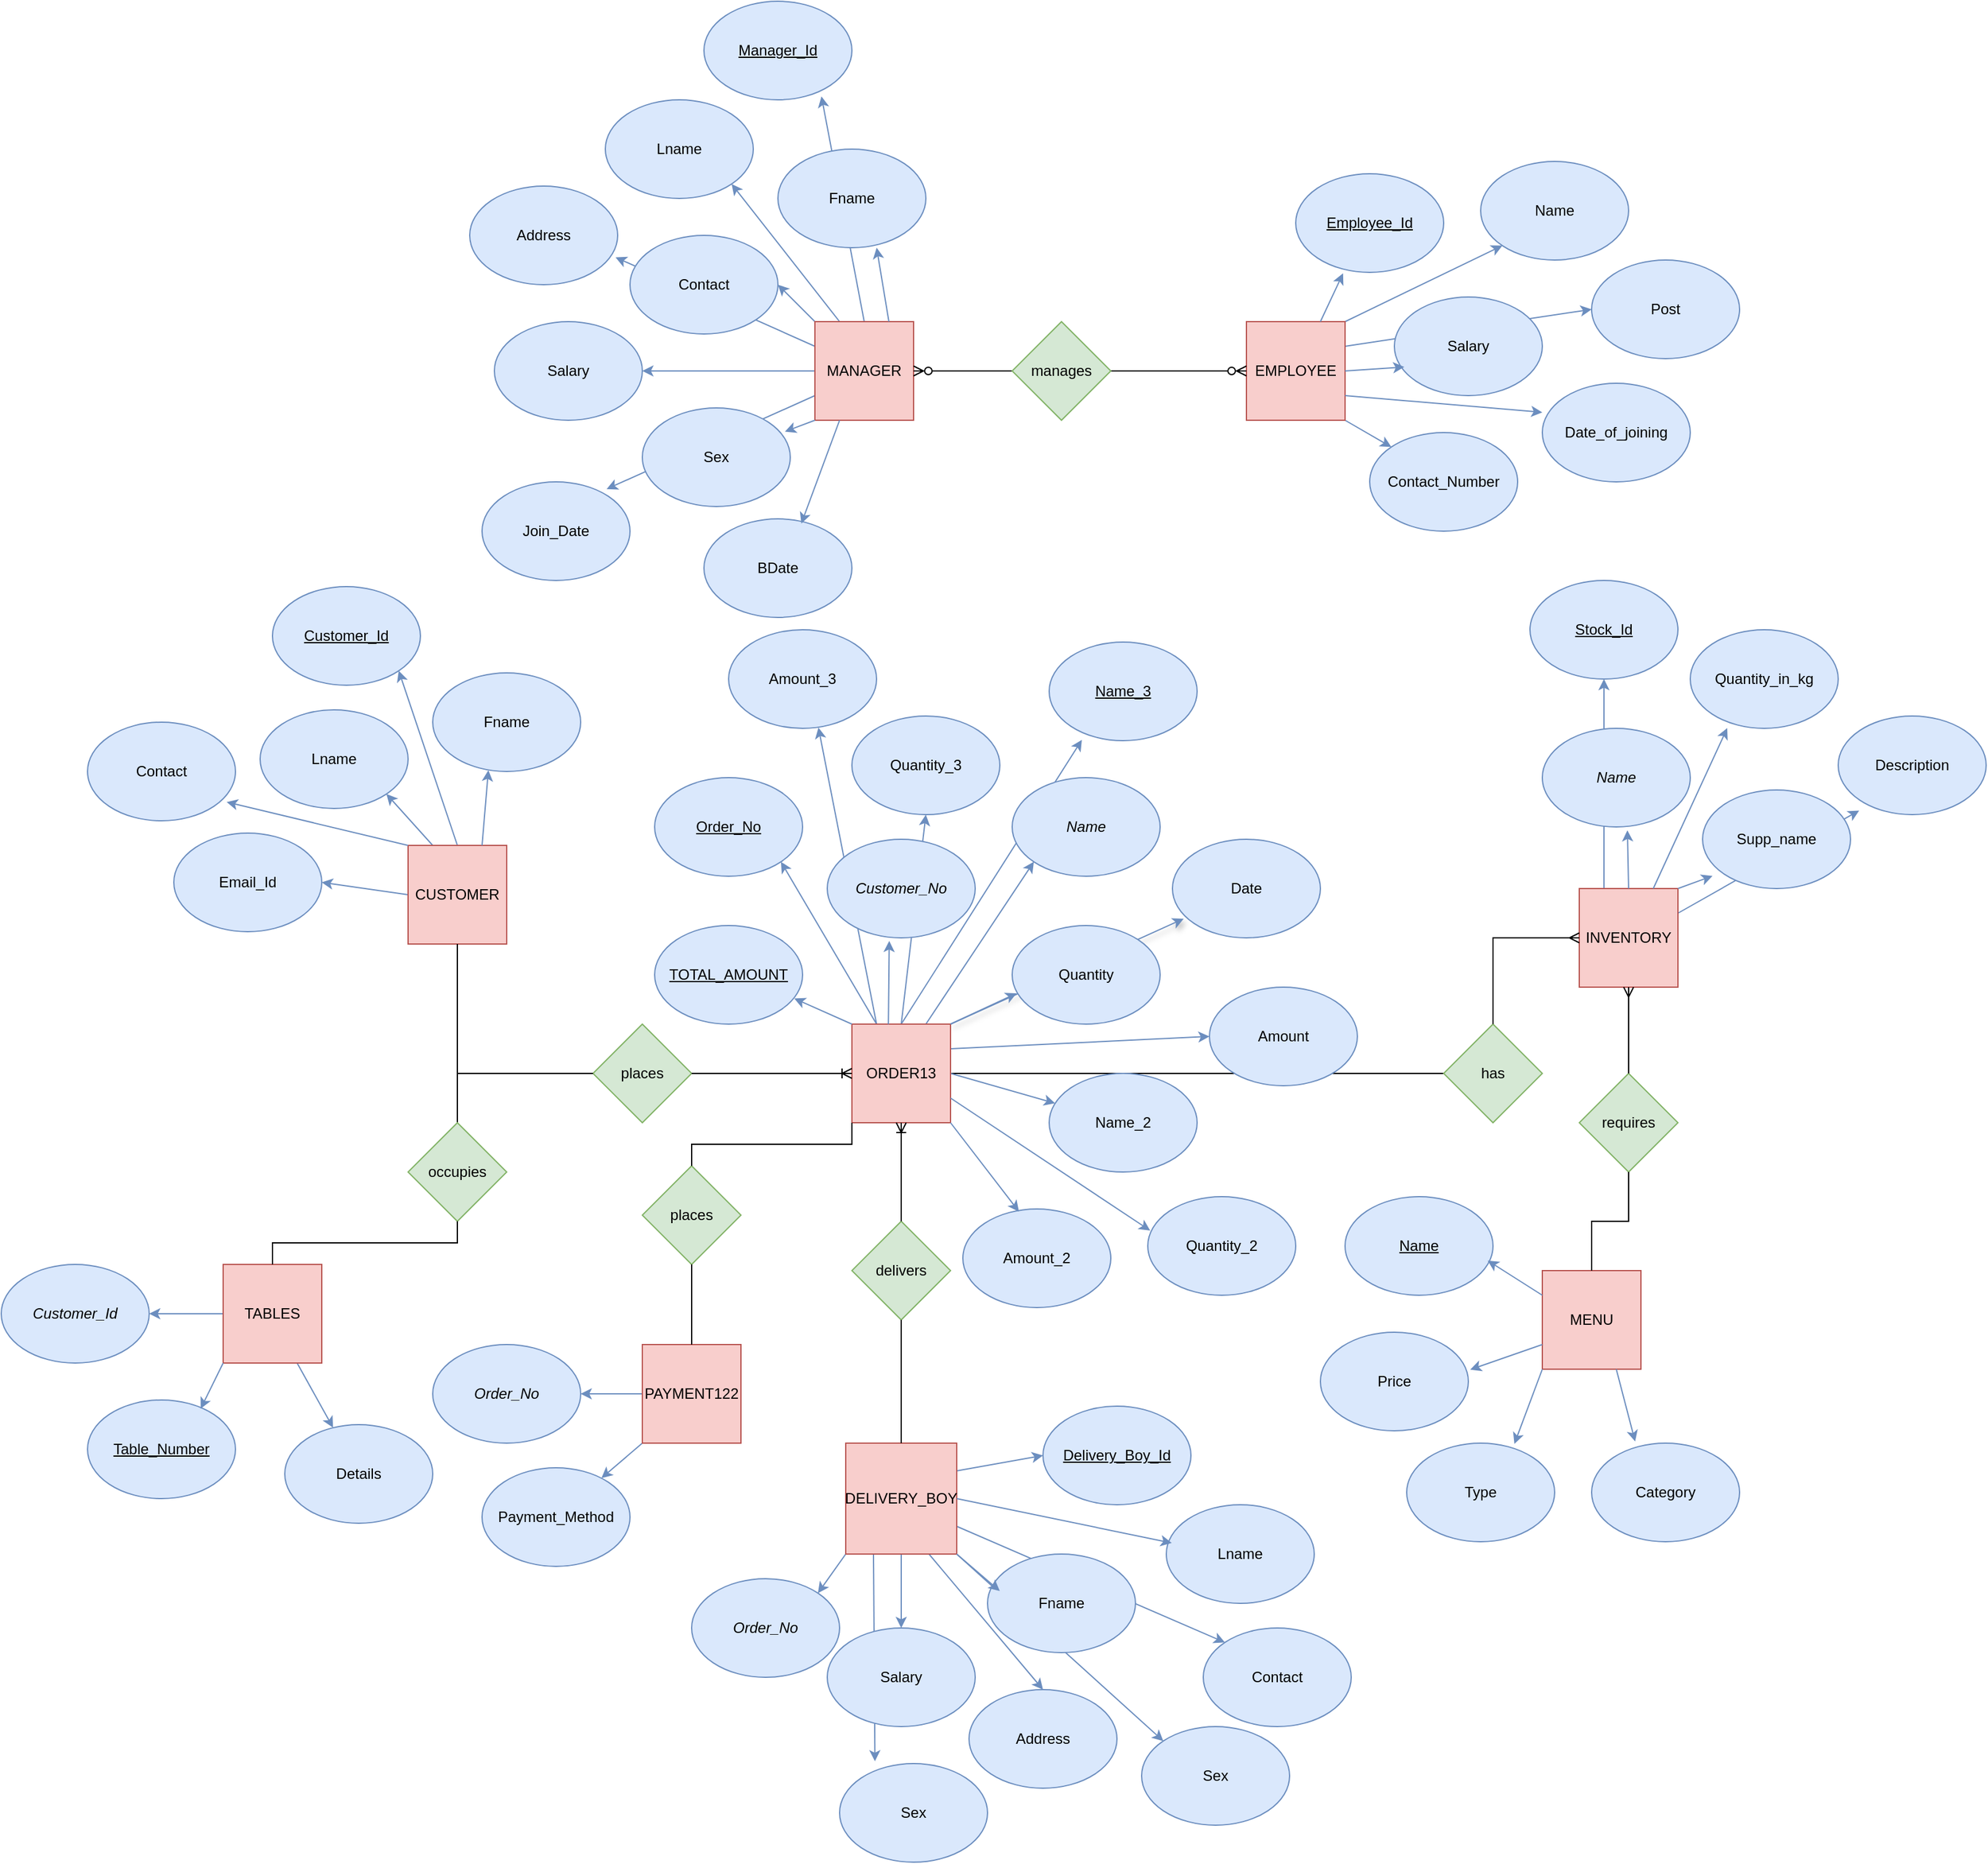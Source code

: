 <mxfile version="23.1.5" type="github">
  <diagram id="R2lEEEUBdFMjLlhIrx00" name="Page-1">
    <mxGraphModel dx="1822" dy="1035" grid="1" gridSize="10" guides="1" tooltips="1" connect="1" arrows="1" fold="1" page="1" pageScale="1" pageWidth="1169" pageHeight="1654" math="0" shadow="0" extFonts="Permanent Marker^https://fonts.googleapis.com/css?family=Permanent+Marker">
      <root>
        <mxCell id="0" />
        <mxCell id="1" parent="0" />
        <mxCell id="V3LLHuT2ZsmXBPZ5tFTZ-148" value="" style="endArrow=none;html=1;rounded=0;entryX=1;entryY=0.5;entryDx=0;entryDy=0;exitX=0;exitY=0.5;exitDx=0;exitDy=0;" edge="1" parent="1" source="V3LLHuT2ZsmXBPZ5tFTZ-146" target="V3LLHuT2ZsmXBPZ5tFTZ-1">
          <mxGeometry width="50" height="50" relative="1" as="geometry">
            <mxPoint x="450" y="1170" as="sourcePoint" />
            <mxPoint x="500" y="1120" as="targetPoint" />
          </mxGeometry>
        </mxCell>
        <mxCell id="V3LLHuT2ZsmXBPZ5tFTZ-126" style="rounded=0;orthogonalLoop=1;jettySize=auto;html=1;exitX=1;exitY=0.25;exitDx=0;exitDy=0;entryX=0.142;entryY=0.959;entryDx=0;entryDy=0;entryPerimeter=0;fillColor=#dae8fc;strokeColor=#6c8ebf;" edge="1" parent="1" source="V3LLHuT2ZsmXBPZ5tFTZ-7" target="V3LLHuT2ZsmXBPZ5tFTZ-125">
          <mxGeometry relative="1" as="geometry" />
        </mxCell>
        <mxCell id="V3LLHuT2ZsmXBPZ5tFTZ-95" style="rounded=0;orthogonalLoop=1;jettySize=auto;html=1;exitX=0.5;exitY=0;exitDx=0;exitDy=0;entryX=0.794;entryY=0.965;entryDx=0;entryDy=0;entryPerimeter=0;fillColor=#dae8fc;strokeColor=#6c8ebf;" edge="1" parent="1" source="V3LLHuT2ZsmXBPZ5tFTZ-6" target="V3LLHuT2ZsmXBPZ5tFTZ-90">
          <mxGeometry relative="1" as="geometry" />
        </mxCell>
        <mxCell id="V3LLHuT2ZsmXBPZ5tFTZ-99" style="rounded=0;orthogonalLoop=1;jettySize=auto;html=1;exitX=0;exitY=0.25;exitDx=0;exitDy=0;entryX=0.986;entryY=0.723;entryDx=0;entryDy=0;entryPerimeter=0;fillColor=#dae8fc;strokeColor=#6c8ebf;" edge="1" parent="1" source="V3LLHuT2ZsmXBPZ5tFTZ-6" target="V3LLHuT2ZsmXBPZ5tFTZ-88">
          <mxGeometry relative="1" as="geometry" />
        </mxCell>
        <mxCell id="V3LLHuT2ZsmXBPZ5tFTZ-101" style="rounded=0;orthogonalLoop=1;jettySize=auto;html=1;exitX=0;exitY=0.75;exitDx=0;exitDy=0;entryX=0.842;entryY=0.073;entryDx=0;entryDy=0;entryPerimeter=0;fillColor=#dae8fc;strokeColor=#6c8ebf;" edge="1" parent="1" source="V3LLHuT2ZsmXBPZ5tFTZ-6" target="V3LLHuT2ZsmXBPZ5tFTZ-94">
          <mxGeometry relative="1" as="geometry" />
        </mxCell>
        <mxCell id="V3LLHuT2ZsmXBPZ5tFTZ-82" style="rounded=0;orthogonalLoop=1;jettySize=auto;html=1;exitX=1;exitY=1;exitDx=0;exitDy=0;entryX=0;entryY=0;entryDx=0;entryDy=0;fillColor=#dae8fc;strokeColor=#6c8ebf;" edge="1" parent="1" source="V3LLHuT2ZsmXBPZ5tFTZ-9" target="V3LLHuT2ZsmXBPZ5tFTZ-81">
          <mxGeometry relative="1" as="geometry" />
        </mxCell>
        <mxCell id="V3LLHuT2ZsmXBPZ5tFTZ-83" style="rounded=0;orthogonalLoop=1;jettySize=auto;html=1;exitX=0.25;exitY=1;exitDx=0;exitDy=0;entryX=0.239;entryY=-0.023;entryDx=0;entryDy=0;entryPerimeter=0;fillColor=#dae8fc;strokeColor=#6c8ebf;" edge="1" parent="1" source="V3LLHuT2ZsmXBPZ5tFTZ-9" target="V3LLHuT2ZsmXBPZ5tFTZ-80">
          <mxGeometry relative="1" as="geometry" />
        </mxCell>
        <mxCell id="V3LLHuT2ZsmXBPZ5tFTZ-76" style="rounded=0;orthogonalLoop=1;jettySize=auto;html=1;exitX=1;exitY=0.75;exitDx=0;exitDy=0;entryX=0;entryY=0;entryDx=0;entryDy=0;fillColor=#dae8fc;strokeColor=#6c8ebf;" edge="1" parent="1" source="V3LLHuT2ZsmXBPZ5tFTZ-9" target="V3LLHuT2ZsmXBPZ5tFTZ-71">
          <mxGeometry relative="1" as="geometry" />
        </mxCell>
        <mxCell id="V3LLHuT2ZsmXBPZ5tFTZ-34" style="rounded=0;orthogonalLoop=1;jettySize=auto;html=1;exitX=0.5;exitY=0;exitDx=0;exitDy=0;entryX=0.221;entryY=0.992;entryDx=0;entryDy=0;entryPerimeter=0;fillColor=#dae8fc;strokeColor=#6c8ebf;" edge="1" parent="1" source="V3LLHuT2ZsmXBPZ5tFTZ-1" target="V3LLHuT2ZsmXBPZ5tFTZ-12">
          <mxGeometry relative="1" as="geometry" />
        </mxCell>
        <mxCell id="V3LLHuT2ZsmXBPZ5tFTZ-35" style="rounded=0;orthogonalLoop=1;jettySize=auto;html=1;exitX=1;exitY=0;exitDx=0;exitDy=0;entryX=0.076;entryY=0.806;entryDx=0;entryDy=0;entryPerimeter=0;shadow=1;strokeColor=#6c8ebf;elbow=vertical;jumpStyle=none;fillColor=#dae8fc;" edge="1" parent="1" source="V3LLHuT2ZsmXBPZ5tFTZ-1" target="V3LLHuT2ZsmXBPZ5tFTZ-31">
          <mxGeometry relative="1" as="geometry" />
        </mxCell>
        <mxCell id="V3LLHuT2ZsmXBPZ5tFTZ-32" style="rounded=0;orthogonalLoop=1;jettySize=auto;html=1;exitX=0.25;exitY=0;exitDx=0;exitDy=0;entryX=0.607;entryY=0.992;entryDx=0;entryDy=0;entryPerimeter=0;targetPerimeterSpacing=0;fillColor=#dae8fc;strokeColor=#6c8ebf;" edge="1" parent="1" source="V3LLHuT2ZsmXBPZ5tFTZ-1" target="V3LLHuT2ZsmXBPZ5tFTZ-30">
          <mxGeometry relative="1" as="geometry" />
        </mxCell>
        <mxCell id="V3LLHuT2ZsmXBPZ5tFTZ-20" style="rounded=0;orthogonalLoop=1;jettySize=auto;html=1;exitX=0.75;exitY=0;exitDx=0;exitDy=0;entryX=0;entryY=1;entryDx=0;entryDy=0;fillColor=#dae8fc;strokeColor=#6c8ebf;" edge="1" parent="1" source="V3LLHuT2ZsmXBPZ5tFTZ-1" target="V3LLHuT2ZsmXBPZ5tFTZ-11">
          <mxGeometry relative="1" as="geometry" />
        </mxCell>
        <mxCell id="V3LLHuT2ZsmXBPZ5tFTZ-22" style="rounded=0;orthogonalLoop=1;jettySize=auto;html=1;exitX=1;exitY=0.25;exitDx=0;exitDy=0;entryX=0;entryY=0.5;entryDx=0;entryDy=0;fillColor=#dae8fc;strokeColor=#6c8ebf;" edge="1" parent="1" source="V3LLHuT2ZsmXBPZ5tFTZ-1" target="V3LLHuT2ZsmXBPZ5tFTZ-13">
          <mxGeometry relative="1" as="geometry" />
        </mxCell>
        <mxCell id="V3LLHuT2ZsmXBPZ5tFTZ-23" style="rounded=0;orthogonalLoop=1;jettySize=auto;html=1;exitX=1;exitY=0.5;exitDx=0;exitDy=0;fillColor=#dae8fc;strokeColor=#6c8ebf;" edge="1" parent="1" source="V3LLHuT2ZsmXBPZ5tFTZ-1" target="V3LLHuT2ZsmXBPZ5tFTZ-14">
          <mxGeometry relative="1" as="geometry" />
        </mxCell>
        <mxCell id="V3LLHuT2ZsmXBPZ5tFTZ-24" style="rounded=0;orthogonalLoop=1;jettySize=auto;html=1;exitX=0.25;exitY=0;exitDx=0;exitDy=0;entryX=1;entryY=1;entryDx=0;entryDy=0;fillColor=#dae8fc;strokeColor=#6c8ebf;" edge="1" parent="1" source="V3LLHuT2ZsmXBPZ5tFTZ-1" target="V3LLHuT2ZsmXBPZ5tFTZ-15">
          <mxGeometry relative="1" as="geometry" />
        </mxCell>
        <mxCell id="V3LLHuT2ZsmXBPZ5tFTZ-33" style="rounded=0;orthogonalLoop=1;jettySize=auto;html=1;exitX=0.5;exitY=0;exitDx=0;exitDy=0;entryX=0.5;entryY=1;entryDx=0;entryDy=0;fillColor=#dae8fc;strokeColor=#6c8ebf;" edge="1" parent="1" source="V3LLHuT2ZsmXBPZ5tFTZ-1" target="V3LLHuT2ZsmXBPZ5tFTZ-29">
          <mxGeometry relative="1" as="geometry" />
        </mxCell>
        <mxCell id="V3LLHuT2ZsmXBPZ5tFTZ-1" value="ORDER13" style="whiteSpace=wrap;html=1;aspect=fixed;fillColor=#f8cecc;strokeColor=#b85450;" vertex="1" parent="1">
          <mxGeometry x="710" y="930" width="80" height="80" as="geometry" />
        </mxCell>
        <mxCell id="V3LLHuT2ZsmXBPZ5tFTZ-44" style="rounded=0;orthogonalLoop=1;jettySize=auto;html=1;exitX=0.5;exitY=0;exitDx=0;exitDy=0;entryX=1;entryY=1;entryDx=0;entryDy=0;fillColor=#dae8fc;strokeColor=#6c8ebf;" edge="1" parent="1" source="V3LLHuT2ZsmXBPZ5tFTZ-2" target="V3LLHuT2ZsmXBPZ5tFTZ-40">
          <mxGeometry relative="1" as="geometry" />
        </mxCell>
        <mxCell id="V3LLHuT2ZsmXBPZ5tFTZ-45" style="rounded=0;orthogonalLoop=1;jettySize=auto;html=1;exitX=0.25;exitY=0;exitDx=0;exitDy=0;entryX=1;entryY=1;entryDx=0;entryDy=0;fillColor=#dae8fc;strokeColor=#6c8ebf;" edge="1" parent="1" source="V3LLHuT2ZsmXBPZ5tFTZ-2" target="V3LLHuT2ZsmXBPZ5tFTZ-42">
          <mxGeometry relative="1" as="geometry" />
        </mxCell>
        <mxCell id="V3LLHuT2ZsmXBPZ5tFTZ-47" style="rounded=0;orthogonalLoop=1;jettySize=auto;html=1;exitX=0;exitY=0.5;exitDx=0;exitDy=0;entryX=1;entryY=0.5;entryDx=0;entryDy=0;fillColor=#dae8fc;strokeColor=#6c8ebf;" edge="1" parent="1" source="V3LLHuT2ZsmXBPZ5tFTZ-2" target="V3LLHuT2ZsmXBPZ5tFTZ-41">
          <mxGeometry relative="1" as="geometry" />
        </mxCell>
        <mxCell id="V3LLHuT2ZsmXBPZ5tFTZ-131" style="rounded=0;orthogonalLoop=1;jettySize=auto;html=1;exitX=0.5;exitY=1;exitDx=0;exitDy=0;entryX=0.5;entryY=0;entryDx=0;entryDy=0;strokeColor=none;endArrow=none;endFill=0;" edge="1" parent="1" target="V3LLHuT2ZsmXBPZ5tFTZ-127">
          <mxGeometry relative="1" as="geometry">
            <mxPoint x="370" y="915" as="sourcePoint" />
          </mxGeometry>
        </mxCell>
        <mxCell id="V3LLHuT2ZsmXBPZ5tFTZ-2" value="CUSTOMER" style="whiteSpace=wrap;html=1;aspect=fixed;fillColor=#f8cecc;strokeColor=#b85450;" vertex="1" parent="1">
          <mxGeometry x="350" y="785" width="80" height="80" as="geometry" />
        </mxCell>
        <mxCell id="V3LLHuT2ZsmXBPZ5tFTZ-50" style="rounded=0;orthogonalLoop=1;jettySize=auto;html=1;exitX=0;exitY=0.5;exitDx=0;exitDy=0;fillColor=#dae8fc;strokeColor=#6c8ebf;" edge="1" parent="1" source="V3LLHuT2ZsmXBPZ5tFTZ-3" target="V3LLHuT2ZsmXBPZ5tFTZ-49">
          <mxGeometry relative="1" as="geometry" />
        </mxCell>
        <mxCell id="V3LLHuT2ZsmXBPZ5tFTZ-51" style="rounded=0;orthogonalLoop=1;jettySize=auto;html=1;exitX=0;exitY=1;exitDx=0;exitDy=0;fillColor=#dae8fc;strokeColor=#6c8ebf;" edge="1" parent="1" source="V3LLHuT2ZsmXBPZ5tFTZ-3" target="V3LLHuT2ZsmXBPZ5tFTZ-48">
          <mxGeometry relative="1" as="geometry" />
        </mxCell>
        <mxCell id="V3LLHuT2ZsmXBPZ5tFTZ-3" value="PAYMENT122" style="whiteSpace=wrap;html=1;aspect=fixed;fillColor=#f8cecc;strokeColor=#b85450;" vertex="1" parent="1">
          <mxGeometry x="540" y="1190" width="80" height="80" as="geometry" />
        </mxCell>
        <mxCell id="V3LLHuT2ZsmXBPZ5tFTZ-4" value="MENU" style="whiteSpace=wrap;html=1;aspect=fixed;fillColor=#f8cecc;strokeColor=#b85450;" vertex="1" parent="1">
          <mxGeometry x="1270" y="1130" width="80" height="80" as="geometry" />
        </mxCell>
        <mxCell id="V3LLHuT2ZsmXBPZ5tFTZ-111" style="rounded=0;orthogonalLoop=1;jettySize=auto;html=1;exitX=1;exitY=0.25;exitDx=0;exitDy=0;entryX=0;entryY=0.5;entryDx=0;entryDy=0;fillColor=#dae8fc;strokeColor=#6c8ebf;" edge="1" parent="1" source="V3LLHuT2ZsmXBPZ5tFTZ-5" target="V3LLHuT2ZsmXBPZ5tFTZ-109">
          <mxGeometry relative="1" as="geometry" />
        </mxCell>
        <mxCell id="V3LLHuT2ZsmXBPZ5tFTZ-112" style="rounded=0;orthogonalLoop=1;jettySize=auto;html=1;exitX=1;exitY=0;exitDx=0;exitDy=0;entryX=0;entryY=1;entryDx=0;entryDy=0;fillColor=#dae8fc;strokeColor=#6c8ebf;" edge="1" parent="1" source="V3LLHuT2ZsmXBPZ5tFTZ-5" target="V3LLHuT2ZsmXBPZ5tFTZ-105">
          <mxGeometry relative="1" as="geometry" />
        </mxCell>
        <mxCell id="V3LLHuT2ZsmXBPZ5tFTZ-115" style="rounded=0;orthogonalLoop=1;jettySize=auto;html=1;exitX=1;exitY=1;exitDx=0;exitDy=0;entryX=0;entryY=0;entryDx=0;entryDy=0;fillColor=#dae8fc;strokeColor=#6c8ebf;" edge="1" parent="1" source="V3LLHuT2ZsmXBPZ5tFTZ-5" target="V3LLHuT2ZsmXBPZ5tFTZ-104">
          <mxGeometry relative="1" as="geometry" />
        </mxCell>
        <mxCell id="V3LLHuT2ZsmXBPZ5tFTZ-5" value="EMPLOYEE" style="whiteSpace=wrap;html=1;aspect=fixed;fillColor=#f8cecc;strokeColor=#b85450;" vertex="1" parent="1">
          <mxGeometry x="1030" y="360" width="80" height="80" as="geometry" />
        </mxCell>
        <mxCell id="V3LLHuT2ZsmXBPZ5tFTZ-97" style="rounded=0;orthogonalLoop=1;jettySize=auto;html=1;exitX=0.25;exitY=0;exitDx=0;exitDy=0;entryX=1;entryY=1;entryDx=0;entryDy=0;fillColor=#dae8fc;strokeColor=#6c8ebf;" edge="1" parent="1" source="V3LLHuT2ZsmXBPZ5tFTZ-6" target="V3LLHuT2ZsmXBPZ5tFTZ-89">
          <mxGeometry relative="1" as="geometry" />
        </mxCell>
        <mxCell id="V3LLHuT2ZsmXBPZ5tFTZ-98" style="rounded=0;orthogonalLoop=1;jettySize=auto;html=1;exitX=0;exitY=0;exitDx=0;exitDy=0;entryX=1;entryY=0.5;entryDx=0;entryDy=0;fillColor=#dae8fc;strokeColor=#6c8ebf;" edge="1" parent="1" source="V3LLHuT2ZsmXBPZ5tFTZ-6" target="V3LLHuT2ZsmXBPZ5tFTZ-91">
          <mxGeometry relative="1" as="geometry" />
        </mxCell>
        <mxCell id="V3LLHuT2ZsmXBPZ5tFTZ-100" style="rounded=0;orthogonalLoop=1;jettySize=auto;html=1;exitX=0;exitY=0.5;exitDx=0;exitDy=0;entryX=1;entryY=0.5;entryDx=0;entryDy=0;fillColor=#dae8fc;strokeColor=#6c8ebf;" edge="1" parent="1" source="V3LLHuT2ZsmXBPZ5tFTZ-6" target="V3LLHuT2ZsmXBPZ5tFTZ-87">
          <mxGeometry relative="1" as="geometry" />
        </mxCell>
        <mxCell id="V3LLHuT2ZsmXBPZ5tFTZ-6" value="MANAGER" style="whiteSpace=wrap;html=1;aspect=fixed;fillColor=#f8cecc;strokeColor=#b85450;" vertex="1" parent="1">
          <mxGeometry x="680" y="360" width="80" height="80" as="geometry" />
        </mxCell>
        <mxCell id="V3LLHuT2ZsmXBPZ5tFTZ-124" style="rounded=0;orthogonalLoop=1;jettySize=auto;html=1;exitX=0.25;exitY=0;exitDx=0;exitDy=0;entryX=0.5;entryY=1;entryDx=0;entryDy=0;fillColor=#dae8fc;strokeColor=#6c8ebf;" edge="1" parent="1" source="V3LLHuT2ZsmXBPZ5tFTZ-7" target="V3LLHuT2ZsmXBPZ5tFTZ-120">
          <mxGeometry relative="1" as="geometry" />
        </mxCell>
        <mxCell id="V3LLHuT2ZsmXBPZ5tFTZ-7" value="INVENTORY  " style="whiteSpace=wrap;html=1;aspect=fixed;fillColor=#f8cecc;strokeColor=#b85450;" vertex="1" parent="1">
          <mxGeometry x="1300" y="820" width="80" height="80" as="geometry" />
        </mxCell>
        <mxCell id="V3LLHuT2ZsmXBPZ5tFTZ-65" style="rounded=0;orthogonalLoop=1;jettySize=auto;html=1;exitX=0;exitY=0.5;exitDx=0;exitDy=0;entryX=1;entryY=0.5;entryDx=0;entryDy=0;fillColor=#dae8fc;strokeColor=#6c8ebf;" edge="1" parent="1" source="V3LLHuT2ZsmXBPZ5tFTZ-8" target="V3LLHuT2ZsmXBPZ5tFTZ-64">
          <mxGeometry relative="1" as="geometry" />
        </mxCell>
        <mxCell id="V3LLHuT2ZsmXBPZ5tFTZ-67" style="rounded=0;orthogonalLoop=1;jettySize=auto;html=1;exitX=0.75;exitY=1;exitDx=0;exitDy=0;fillColor=#dae8fc;strokeColor=#6c8ebf;" edge="1" parent="1" source="V3LLHuT2ZsmXBPZ5tFTZ-8" target="V3LLHuT2ZsmXBPZ5tFTZ-62">
          <mxGeometry relative="1" as="geometry" />
        </mxCell>
        <mxCell id="V3LLHuT2ZsmXBPZ5tFTZ-8" value="TABLES" style="whiteSpace=wrap;html=1;aspect=fixed;fillColor=#f8cecc;strokeColor=#b85450;" vertex="1" parent="1">
          <mxGeometry x="200" y="1125" width="80" height="80" as="geometry" />
        </mxCell>
        <mxCell id="V3LLHuT2ZsmXBPZ5tFTZ-75" style="rounded=0;orthogonalLoop=1;jettySize=auto;html=1;exitX=1;exitY=0.25;exitDx=0;exitDy=0;entryX=0;entryY=0.5;entryDx=0;entryDy=0;fillColor=#dae8fc;strokeColor=#6c8ebf;" edge="1" parent="1" source="V3LLHuT2ZsmXBPZ5tFTZ-9" target="V3LLHuT2ZsmXBPZ5tFTZ-72">
          <mxGeometry relative="1" as="geometry" />
        </mxCell>
        <mxCell id="V3LLHuT2ZsmXBPZ5tFTZ-78" style="rounded=0;orthogonalLoop=1;jettySize=auto;html=1;exitX=0.75;exitY=1;exitDx=0;exitDy=0;entryX=0.5;entryY=0;entryDx=0;entryDy=0;fillColor=#dae8fc;strokeColor=#6c8ebf;" edge="1" parent="1" source="V3LLHuT2ZsmXBPZ5tFTZ-9" target="V3LLHuT2ZsmXBPZ5tFTZ-68">
          <mxGeometry relative="1" as="geometry" />
        </mxCell>
        <mxCell id="V3LLHuT2ZsmXBPZ5tFTZ-79" style="rounded=0;orthogonalLoop=1;jettySize=auto;html=1;exitX=0.5;exitY=1;exitDx=0;exitDy=0;entryX=0.5;entryY=0;entryDx=0;entryDy=0;fillColor=#dae8fc;strokeColor=#6c8ebf;" edge="1" parent="1" source="V3LLHuT2ZsmXBPZ5tFTZ-9" target="V3LLHuT2ZsmXBPZ5tFTZ-69">
          <mxGeometry relative="1" as="geometry" />
        </mxCell>
        <mxCell id="V3LLHuT2ZsmXBPZ5tFTZ-85" style="rounded=0;orthogonalLoop=1;jettySize=auto;html=1;exitX=0;exitY=1;exitDx=0;exitDy=0;entryX=1;entryY=0;entryDx=0;entryDy=0;fillColor=#dae8fc;strokeColor=#6c8ebf;" edge="1" parent="1" source="V3LLHuT2ZsmXBPZ5tFTZ-9" target="V3LLHuT2ZsmXBPZ5tFTZ-84">
          <mxGeometry relative="1" as="geometry" />
        </mxCell>
        <mxCell id="V3LLHuT2ZsmXBPZ5tFTZ-9" value="DELIVERY_BOY" style="whiteSpace=wrap;html=1;aspect=fixed;fillColor=#f8cecc;strokeColor=#b85450;" vertex="1" parent="1">
          <mxGeometry x="705" y="1270" width="90" height="90" as="geometry" />
        </mxCell>
        <mxCell id="V3LLHuT2ZsmXBPZ5tFTZ-10" value="&lt;u&gt;TOTAL_AMOUNT&lt;/u&gt;" style="ellipse;whiteSpace=wrap;html=1;fillColor=#dae8fc;strokeColor=#6c8ebf;" vertex="1" parent="1">
          <mxGeometry x="550" y="850" width="120" height="80" as="geometry" />
        </mxCell>
        <mxCell id="V3LLHuT2ZsmXBPZ5tFTZ-11" value="&lt;i&gt;Name&lt;/i&gt;" style="ellipse;whiteSpace=wrap;html=1;fillColor=#dae8fc;strokeColor=#6c8ebf;" vertex="1" parent="1">
          <mxGeometry x="840" y="730" width="120" height="80" as="geometry" />
        </mxCell>
        <mxCell id="V3LLHuT2ZsmXBPZ5tFTZ-12" value="&lt;u&gt;Name_3&lt;/u&gt;" style="ellipse;whiteSpace=wrap;html=1;fillColor=#dae8fc;strokeColor=#6c8ebf;" vertex="1" parent="1">
          <mxGeometry x="870" y="620" width="120" height="80" as="geometry" />
        </mxCell>
        <mxCell id="V3LLHuT2ZsmXBPZ5tFTZ-13" value="Amount" style="ellipse;whiteSpace=wrap;html=1;fillColor=#dae8fc;strokeColor=#6c8ebf;" vertex="1" parent="1">
          <mxGeometry x="1000" y="900" width="120" height="80" as="geometry" />
        </mxCell>
        <mxCell id="V3LLHuT2ZsmXBPZ5tFTZ-14" value="Name_2" style="ellipse;whiteSpace=wrap;html=1;fillColor=#dae8fc;strokeColor=#6c8ebf;" vertex="1" parent="1">
          <mxGeometry x="870" y="970" width="120" height="80" as="geometry" />
        </mxCell>
        <mxCell id="V3LLHuT2ZsmXBPZ5tFTZ-15" value="&lt;u&gt;Order_No&lt;/u&gt;" style="ellipse;whiteSpace=wrap;html=1;fillColor=#dae8fc;strokeColor=#6c8ebf;" vertex="1" parent="1">
          <mxGeometry x="550" y="730" width="120" height="80" as="geometry" />
        </mxCell>
        <mxCell id="V3LLHuT2ZsmXBPZ5tFTZ-16" value="&lt;i&gt;Customer_No&lt;/i&gt;" style="ellipse;whiteSpace=wrap;html=1;fillColor=#dae8fc;strokeColor=#6c8ebf;" vertex="1" parent="1">
          <mxGeometry x="690" y="780" width="120" height="80" as="geometry" />
        </mxCell>
        <mxCell id="V3LLHuT2ZsmXBPZ5tFTZ-17" value="Quantity" style="ellipse;whiteSpace=wrap;html=1;fillColor=#dae8fc;strokeColor=#6c8ebf;" vertex="1" parent="1">
          <mxGeometry x="840" y="850" width="120" height="80" as="geometry" />
        </mxCell>
        <mxCell id="V3LLHuT2ZsmXBPZ5tFTZ-18" style="rounded=0;orthogonalLoop=1;jettySize=auto;html=1;exitX=0;exitY=0;exitDx=0;exitDy=0;entryX=0.944;entryY=0.74;entryDx=0;entryDy=0;entryPerimeter=0;fillColor=#dae8fc;strokeColor=#6c8ebf;" edge="1" parent="1" source="V3LLHuT2ZsmXBPZ5tFTZ-1" target="V3LLHuT2ZsmXBPZ5tFTZ-10">
          <mxGeometry relative="1" as="geometry" />
        </mxCell>
        <mxCell id="V3LLHuT2ZsmXBPZ5tFTZ-19" style="rounded=0;orthogonalLoop=1;jettySize=auto;html=1;exitX=0.37;exitY=0.002;exitDx=0;exitDy=0;entryX=0.419;entryY=1.031;entryDx=0;entryDy=0;entryPerimeter=0;exitPerimeter=0;fillColor=#dae8fc;strokeColor=#6c8ebf;" edge="1" parent="1" source="V3LLHuT2ZsmXBPZ5tFTZ-1" target="V3LLHuT2ZsmXBPZ5tFTZ-16">
          <mxGeometry relative="1" as="geometry" />
        </mxCell>
        <mxCell id="V3LLHuT2ZsmXBPZ5tFTZ-21" style="rounded=0;orthogonalLoop=1;jettySize=auto;html=1;exitX=1;exitY=0;exitDx=0;exitDy=0;entryX=0.03;entryY=0.687;entryDx=0;entryDy=0;entryPerimeter=0;fillColor=#dae8fc;strokeColor=#6c8ebf;" edge="1" parent="1" source="V3LLHuT2ZsmXBPZ5tFTZ-1" target="V3LLHuT2ZsmXBPZ5tFTZ-17">
          <mxGeometry relative="1" as="geometry" />
        </mxCell>
        <mxCell id="V3LLHuT2ZsmXBPZ5tFTZ-25" value="Amount_2" style="ellipse;whiteSpace=wrap;html=1;fillColor=#dae8fc;strokeColor=#6c8ebf;" vertex="1" parent="1">
          <mxGeometry x="800" y="1080" width="120" height="80" as="geometry" />
        </mxCell>
        <mxCell id="V3LLHuT2ZsmXBPZ5tFTZ-26" style="rounded=0;orthogonalLoop=1;jettySize=auto;html=1;exitX=1;exitY=1;exitDx=0;exitDy=0;entryX=0.379;entryY=0.027;entryDx=0;entryDy=0;entryPerimeter=0;fillColor=#dae8fc;strokeColor=#6c8ebf;" edge="1" parent="1" source="V3LLHuT2ZsmXBPZ5tFTZ-1" target="V3LLHuT2ZsmXBPZ5tFTZ-25">
          <mxGeometry relative="1" as="geometry" />
        </mxCell>
        <mxCell id="V3LLHuT2ZsmXBPZ5tFTZ-27" value="Quantity_2" style="ellipse;whiteSpace=wrap;html=1;fillColor=#dae8fc;strokeColor=#6c8ebf;" vertex="1" parent="1">
          <mxGeometry x="950" y="1070" width="120" height="80" as="geometry" />
        </mxCell>
        <mxCell id="V3LLHuT2ZsmXBPZ5tFTZ-28" style="rounded=0;orthogonalLoop=1;jettySize=auto;html=1;exitX=1;exitY=0.75;exitDx=0;exitDy=0;entryX=0.016;entryY=0.344;entryDx=0;entryDy=0;entryPerimeter=0;fillColor=#dae8fc;strokeColor=#6c8ebf;" edge="1" parent="1" source="V3LLHuT2ZsmXBPZ5tFTZ-1" target="V3LLHuT2ZsmXBPZ5tFTZ-27">
          <mxGeometry relative="1" as="geometry" />
        </mxCell>
        <mxCell id="V3LLHuT2ZsmXBPZ5tFTZ-29" value="Quantity_3" style="ellipse;whiteSpace=wrap;html=1;fillColor=#dae8fc;strokeColor=#6c8ebf;" vertex="1" parent="1">
          <mxGeometry x="710" y="680" width="120" height="80" as="geometry" />
        </mxCell>
        <mxCell id="V3LLHuT2ZsmXBPZ5tFTZ-30" value="Amount_3" style="ellipse;whiteSpace=wrap;html=1;fillColor=#dae8fc;strokeColor=#6c8ebf;" vertex="1" parent="1">
          <mxGeometry x="610" y="610" width="120" height="80" as="geometry" />
        </mxCell>
        <mxCell id="V3LLHuT2ZsmXBPZ5tFTZ-31" value="Date" style="ellipse;whiteSpace=wrap;html=1;fillColor=#dae8fc;strokeColor=#6c8ebf;" vertex="1" parent="1">
          <mxGeometry x="970" y="780" width="120" height="80" as="geometry" />
        </mxCell>
        <mxCell id="V3LLHuT2ZsmXBPZ5tFTZ-38" value="Contact" style="ellipse;whiteSpace=wrap;html=1;fillColor=#dae8fc;strokeColor=#6c8ebf;" vertex="1" parent="1">
          <mxGeometry x="90" y="685" width="120" height="80" as="geometry" />
        </mxCell>
        <mxCell id="V3LLHuT2ZsmXBPZ5tFTZ-39" value="Fname" style="ellipse;whiteSpace=wrap;html=1;fillColor=#dae8fc;strokeColor=#6c8ebf;" vertex="1" parent="1">
          <mxGeometry x="370" y="645" width="120" height="80" as="geometry" />
        </mxCell>
        <mxCell id="V3LLHuT2ZsmXBPZ5tFTZ-40" value="&lt;u&gt;Customer_Id&lt;/u&gt;" style="ellipse;whiteSpace=wrap;html=1;fillColor=#dae8fc;strokeColor=#6c8ebf;" vertex="1" parent="1">
          <mxGeometry x="240" y="575" width="120" height="80" as="geometry" />
        </mxCell>
        <mxCell id="V3LLHuT2ZsmXBPZ5tFTZ-41" value="Email_Id" style="ellipse;whiteSpace=wrap;html=1;fillColor=#dae8fc;strokeColor=#6c8ebf;" vertex="1" parent="1">
          <mxGeometry x="160" y="775" width="120" height="80" as="geometry" />
        </mxCell>
        <mxCell id="V3LLHuT2ZsmXBPZ5tFTZ-42" value="Lname" style="ellipse;whiteSpace=wrap;html=1;fillColor=#dae8fc;strokeColor=#6c8ebf;" vertex="1" parent="1">
          <mxGeometry x="230" y="675" width="120" height="80" as="geometry" />
        </mxCell>
        <mxCell id="V3LLHuT2ZsmXBPZ5tFTZ-43" style="rounded=0;orthogonalLoop=1;jettySize=auto;html=1;exitX=0.75;exitY=0;exitDx=0;exitDy=0;entryX=0.376;entryY=0.987;entryDx=0;entryDy=0;entryPerimeter=0;fillColor=#dae8fc;strokeColor=#6c8ebf;" edge="1" parent="1" source="V3LLHuT2ZsmXBPZ5tFTZ-2" target="V3LLHuT2ZsmXBPZ5tFTZ-39">
          <mxGeometry relative="1" as="geometry" />
        </mxCell>
        <mxCell id="V3LLHuT2ZsmXBPZ5tFTZ-46" style="rounded=0;orthogonalLoop=1;jettySize=auto;html=1;exitX=0;exitY=0;exitDx=0;exitDy=0;entryX=0.94;entryY=0.81;entryDx=0;entryDy=0;entryPerimeter=0;fillColor=#dae8fc;strokeColor=#6c8ebf;" edge="1" parent="1" source="V3LLHuT2ZsmXBPZ5tFTZ-2" target="V3LLHuT2ZsmXBPZ5tFTZ-38">
          <mxGeometry relative="1" as="geometry" />
        </mxCell>
        <mxCell id="V3LLHuT2ZsmXBPZ5tFTZ-48" value="Payment_Method" style="ellipse;whiteSpace=wrap;html=1;fillColor=#dae8fc;strokeColor=#6c8ebf;" vertex="1" parent="1">
          <mxGeometry x="410" y="1290" width="120" height="80" as="geometry" />
        </mxCell>
        <mxCell id="V3LLHuT2ZsmXBPZ5tFTZ-49" value="&lt;i&gt;Order_No&lt;/i&gt;" style="ellipse;whiteSpace=wrap;html=1;fillColor=#dae8fc;strokeColor=#6c8ebf;" vertex="1" parent="1">
          <mxGeometry x="370" y="1190" width="120" height="80" as="geometry" />
        </mxCell>
        <mxCell id="V3LLHuT2ZsmXBPZ5tFTZ-54" value="Price" style="ellipse;whiteSpace=wrap;html=1;fillColor=#dae8fc;strokeColor=#6c8ebf;" vertex="1" parent="1">
          <mxGeometry x="1090" y="1180" width="120" height="80" as="geometry" />
        </mxCell>
        <mxCell id="V3LLHuT2ZsmXBPZ5tFTZ-55" value="&lt;u&gt;Name&lt;/u&gt;" style="ellipse;whiteSpace=wrap;html=1;fillColor=#dae8fc;strokeColor=#6c8ebf;" vertex="1" parent="1">
          <mxGeometry x="1110" y="1070" width="120" height="80" as="geometry" />
        </mxCell>
        <mxCell id="V3LLHuT2ZsmXBPZ5tFTZ-56" value="Type" style="ellipse;whiteSpace=wrap;html=1;fillColor=#dae8fc;strokeColor=#6c8ebf;" vertex="1" parent="1">
          <mxGeometry x="1160" y="1270" width="120" height="80" as="geometry" />
        </mxCell>
        <mxCell id="V3LLHuT2ZsmXBPZ5tFTZ-57" value="Category" style="ellipse;whiteSpace=wrap;html=1;fillColor=#dae8fc;strokeColor=#6c8ebf;" vertex="1" parent="1">
          <mxGeometry x="1310" y="1270" width="120" height="80" as="geometry" />
        </mxCell>
        <mxCell id="V3LLHuT2ZsmXBPZ5tFTZ-58" style="rounded=0;orthogonalLoop=1;jettySize=auto;html=1;exitX=0.75;exitY=1;exitDx=0;exitDy=0;entryX=0.294;entryY=-0.017;entryDx=0;entryDy=0;entryPerimeter=0;fillColor=#dae8fc;strokeColor=#6c8ebf;" edge="1" parent="1" source="V3LLHuT2ZsmXBPZ5tFTZ-4" target="V3LLHuT2ZsmXBPZ5tFTZ-57">
          <mxGeometry relative="1" as="geometry" />
        </mxCell>
        <mxCell id="V3LLHuT2ZsmXBPZ5tFTZ-59" style="rounded=0;orthogonalLoop=1;jettySize=auto;html=1;exitX=0;exitY=1;exitDx=0;exitDy=0;entryX=0.728;entryY=0.007;entryDx=0;entryDy=0;entryPerimeter=0;fillColor=#dae8fc;strokeColor=#6c8ebf;" edge="1" parent="1" source="V3LLHuT2ZsmXBPZ5tFTZ-4" target="V3LLHuT2ZsmXBPZ5tFTZ-56">
          <mxGeometry relative="1" as="geometry" />
        </mxCell>
        <mxCell id="V3LLHuT2ZsmXBPZ5tFTZ-60" style="rounded=0;orthogonalLoop=1;jettySize=auto;html=1;exitX=0;exitY=0.75;exitDx=0;exitDy=0;entryX=1.013;entryY=0.379;entryDx=0;entryDy=0;entryPerimeter=0;fillColor=#dae8fc;strokeColor=#6c8ebf;" edge="1" parent="1" source="V3LLHuT2ZsmXBPZ5tFTZ-4" target="V3LLHuT2ZsmXBPZ5tFTZ-54">
          <mxGeometry relative="1" as="geometry" />
        </mxCell>
        <mxCell id="V3LLHuT2ZsmXBPZ5tFTZ-61" style="rounded=0;orthogonalLoop=1;jettySize=auto;html=1;exitX=0;exitY=0.25;exitDx=0;exitDy=0;entryX=0.964;entryY=0.648;entryDx=0;entryDy=0;entryPerimeter=0;fillColor=#dae8fc;strokeColor=#6c8ebf;" edge="1" parent="1" source="V3LLHuT2ZsmXBPZ5tFTZ-4" target="V3LLHuT2ZsmXBPZ5tFTZ-55">
          <mxGeometry relative="1" as="geometry" />
        </mxCell>
        <mxCell id="V3LLHuT2ZsmXBPZ5tFTZ-62" value="Details" style="ellipse;whiteSpace=wrap;html=1;fillColor=#dae8fc;strokeColor=#6c8ebf;" vertex="1" parent="1">
          <mxGeometry x="250" y="1255" width="120" height="80" as="geometry" />
        </mxCell>
        <mxCell id="V3LLHuT2ZsmXBPZ5tFTZ-63" value="&lt;u&gt;Table_Number&lt;/u&gt;" style="ellipse;whiteSpace=wrap;html=1;fillColor=#dae8fc;strokeColor=#6c8ebf;" vertex="1" parent="1">
          <mxGeometry x="90" y="1235" width="120" height="80" as="geometry" />
        </mxCell>
        <mxCell id="V3LLHuT2ZsmXBPZ5tFTZ-64" value="&lt;i&gt;Customer_Id&lt;/i&gt;" style="ellipse;whiteSpace=wrap;html=1;fillColor=#dae8fc;strokeColor=#6c8ebf;" vertex="1" parent="1">
          <mxGeometry x="20" y="1125" width="120" height="80" as="geometry" />
        </mxCell>
        <mxCell id="V3LLHuT2ZsmXBPZ5tFTZ-66" style="rounded=0;orthogonalLoop=1;jettySize=auto;html=1;exitX=0;exitY=1;exitDx=0;exitDy=0;entryX=0.765;entryY=0.088;entryDx=0;entryDy=0;entryPerimeter=0;fillColor=#dae8fc;strokeColor=#6c8ebf;" edge="1" parent="1" source="V3LLHuT2ZsmXBPZ5tFTZ-8" target="V3LLHuT2ZsmXBPZ5tFTZ-63">
          <mxGeometry relative="1" as="geometry" />
        </mxCell>
        <mxCell id="V3LLHuT2ZsmXBPZ5tFTZ-68" value="Address" style="ellipse;whiteSpace=wrap;html=1;fillColor=#dae8fc;strokeColor=#6c8ebf;" vertex="1" parent="1">
          <mxGeometry x="805" y="1470" width="120" height="80" as="geometry" />
        </mxCell>
        <mxCell id="V3LLHuT2ZsmXBPZ5tFTZ-69" value="Salary" style="ellipse;whiteSpace=wrap;html=1;fillColor=#dae8fc;strokeColor=#6c8ebf;" vertex="1" parent="1">
          <mxGeometry x="690" y="1420" width="120" height="80" as="geometry" />
        </mxCell>
        <mxCell id="V3LLHuT2ZsmXBPZ5tFTZ-70" value="Fname" style="ellipse;whiteSpace=wrap;html=1;fillColor=#dae8fc;strokeColor=#6c8ebf;" vertex="1" parent="1">
          <mxGeometry x="820" y="1360" width="120" height="80" as="geometry" />
        </mxCell>
        <mxCell id="V3LLHuT2ZsmXBPZ5tFTZ-71" value="Contact" style="ellipse;whiteSpace=wrap;html=1;fillColor=#dae8fc;strokeColor=#6c8ebf;" vertex="1" parent="1">
          <mxGeometry x="995" y="1420" width="120" height="80" as="geometry" />
        </mxCell>
        <mxCell id="V3LLHuT2ZsmXBPZ5tFTZ-72" value="&lt;u&gt;Delivery_Boy_Id&lt;/u&gt;" style="ellipse;whiteSpace=wrap;html=1;fillColor=#dae8fc;strokeColor=#6c8ebf;" vertex="1" parent="1">
          <mxGeometry x="865" y="1240" width="120" height="80" as="geometry" />
        </mxCell>
        <mxCell id="V3LLHuT2ZsmXBPZ5tFTZ-73" value="Lname" style="ellipse;whiteSpace=wrap;html=1;fillColor=#dae8fc;strokeColor=#6c8ebf;" vertex="1" parent="1">
          <mxGeometry x="965" y="1320" width="120" height="80" as="geometry" />
        </mxCell>
        <mxCell id="V3LLHuT2ZsmXBPZ5tFTZ-74" style="rounded=0;orthogonalLoop=1;jettySize=auto;html=1;exitX=1;exitY=0.5;exitDx=0;exitDy=0;entryX=0.037;entryY=0.388;entryDx=0;entryDy=0;entryPerimeter=0;fillColor=#dae8fc;strokeColor=#6c8ebf;" edge="1" parent="1" source="V3LLHuT2ZsmXBPZ5tFTZ-9" target="V3LLHuT2ZsmXBPZ5tFTZ-73">
          <mxGeometry relative="1" as="geometry" />
        </mxCell>
        <mxCell id="V3LLHuT2ZsmXBPZ5tFTZ-77" style="rounded=0;orthogonalLoop=1;jettySize=auto;html=1;exitX=1;exitY=1;exitDx=0;exitDy=0;entryX=0.083;entryY=0.375;entryDx=0;entryDy=0;entryPerimeter=0;fillColor=#dae8fc;strokeColor=#6c8ebf;" edge="1" parent="1" source="V3LLHuT2ZsmXBPZ5tFTZ-9" target="V3LLHuT2ZsmXBPZ5tFTZ-70">
          <mxGeometry relative="1" as="geometry" />
        </mxCell>
        <mxCell id="V3LLHuT2ZsmXBPZ5tFTZ-80" value="Sex" style="ellipse;whiteSpace=wrap;html=1;fillColor=#dae8fc;strokeColor=#6c8ebf;" vertex="1" parent="1">
          <mxGeometry x="700" y="1530" width="120" height="80" as="geometry" />
        </mxCell>
        <mxCell id="V3LLHuT2ZsmXBPZ5tFTZ-81" value="Sex" style="ellipse;whiteSpace=wrap;html=1;fillColor=#dae8fc;strokeColor=#6c8ebf;" vertex="1" parent="1">
          <mxGeometry x="945" y="1500" width="120" height="80" as="geometry" />
        </mxCell>
        <mxCell id="V3LLHuT2ZsmXBPZ5tFTZ-84" value="Order_No" style="ellipse;whiteSpace=wrap;html=1;fontStyle=2;fillColor=#dae8fc;strokeColor=#6c8ebf;" vertex="1" parent="1">
          <mxGeometry x="580" y="1380" width="120" height="80" as="geometry" />
        </mxCell>
        <mxCell id="V3LLHuT2ZsmXBPZ5tFTZ-86" value="Sex" style="ellipse;whiteSpace=wrap;html=1;fillColor=#dae8fc;strokeColor=#6c8ebf;" vertex="1" parent="1">
          <mxGeometry x="540" y="430" width="120" height="80" as="geometry" />
        </mxCell>
        <mxCell id="V3LLHuT2ZsmXBPZ5tFTZ-87" value="Salary" style="ellipse;whiteSpace=wrap;html=1;fillColor=#dae8fc;strokeColor=#6c8ebf;" vertex="1" parent="1">
          <mxGeometry x="420" y="360" width="120" height="80" as="geometry" />
        </mxCell>
        <mxCell id="V3LLHuT2ZsmXBPZ5tFTZ-88" value="Address" style="ellipse;whiteSpace=wrap;html=1;fillColor=#dae8fc;strokeColor=#6c8ebf;" vertex="1" parent="1">
          <mxGeometry x="400" y="250" width="120" height="80" as="geometry" />
        </mxCell>
        <mxCell id="V3LLHuT2ZsmXBPZ5tFTZ-89" value="Lname" style="ellipse;whiteSpace=wrap;html=1;fillColor=#dae8fc;strokeColor=#6c8ebf;" vertex="1" parent="1">
          <mxGeometry x="510" y="180" width="120" height="80" as="geometry" />
        </mxCell>
        <mxCell id="V3LLHuT2ZsmXBPZ5tFTZ-90" value="Manager_Id" style="ellipse;whiteSpace=wrap;html=1;fontStyle=4;fillColor=#dae8fc;strokeColor=#6c8ebf;" vertex="1" parent="1">
          <mxGeometry x="590" y="100" width="120" height="80" as="geometry" />
        </mxCell>
        <mxCell id="V3LLHuT2ZsmXBPZ5tFTZ-91" value="Contact" style="ellipse;whiteSpace=wrap;html=1;fillColor=#dae8fc;strokeColor=#6c8ebf;" vertex="1" parent="1">
          <mxGeometry x="530" y="290" width="120" height="80" as="geometry" />
        </mxCell>
        <mxCell id="V3LLHuT2ZsmXBPZ5tFTZ-92" value="Fname" style="ellipse;whiteSpace=wrap;html=1;fillColor=#dae8fc;strokeColor=#6c8ebf;" vertex="1" parent="1">
          <mxGeometry x="650" y="220" width="120" height="80" as="geometry" />
        </mxCell>
        <mxCell id="V3LLHuT2ZsmXBPZ5tFTZ-93" value="BDate" style="ellipse;whiteSpace=wrap;html=1;fillColor=#dae8fc;strokeColor=#6c8ebf;" vertex="1" parent="1">
          <mxGeometry x="590" y="520" width="120" height="80" as="geometry" />
        </mxCell>
        <mxCell id="V3LLHuT2ZsmXBPZ5tFTZ-94" value="Join_Date" style="ellipse;whiteSpace=wrap;html=1;fillColor=#dae8fc;strokeColor=#6c8ebf;" vertex="1" parent="1">
          <mxGeometry x="410" y="490" width="120" height="80" as="geometry" />
        </mxCell>
        <mxCell id="V3LLHuT2ZsmXBPZ5tFTZ-96" style="rounded=0;orthogonalLoop=1;jettySize=auto;html=1;exitX=0.75;exitY=0;exitDx=0;exitDy=0;entryX=0.667;entryY=1;entryDx=0;entryDy=0;entryPerimeter=0;fillColor=#dae8fc;strokeColor=#6c8ebf;" edge="1" parent="1" source="V3LLHuT2ZsmXBPZ5tFTZ-6" target="V3LLHuT2ZsmXBPZ5tFTZ-92">
          <mxGeometry relative="1" as="geometry" />
        </mxCell>
        <mxCell id="V3LLHuT2ZsmXBPZ5tFTZ-102" style="rounded=0;orthogonalLoop=1;jettySize=auto;html=1;exitX=0;exitY=1;exitDx=0;exitDy=0;entryX=0.964;entryY=0.24;entryDx=0;entryDy=0;entryPerimeter=0;fillColor=#dae8fc;strokeColor=#6c8ebf;" edge="1" parent="1" source="V3LLHuT2ZsmXBPZ5tFTZ-6" target="V3LLHuT2ZsmXBPZ5tFTZ-86">
          <mxGeometry relative="1" as="geometry" />
        </mxCell>
        <mxCell id="V3LLHuT2ZsmXBPZ5tFTZ-103" style="rounded=0;orthogonalLoop=1;jettySize=auto;html=1;exitX=0.25;exitY=1;exitDx=0;exitDy=0;entryX=0.658;entryY=0.048;entryDx=0;entryDy=0;entryPerimeter=0;fillColor=#dae8fc;strokeColor=#6c8ebf;" edge="1" parent="1" source="V3LLHuT2ZsmXBPZ5tFTZ-6" target="V3LLHuT2ZsmXBPZ5tFTZ-93">
          <mxGeometry relative="1" as="geometry" />
        </mxCell>
        <mxCell id="V3LLHuT2ZsmXBPZ5tFTZ-104" value="Contact_Number" style="ellipse;whiteSpace=wrap;html=1;fillColor=#dae8fc;strokeColor=#6c8ebf;" vertex="1" parent="1">
          <mxGeometry x="1130" y="450" width="120" height="80" as="geometry" />
        </mxCell>
        <mxCell id="V3LLHuT2ZsmXBPZ5tFTZ-105" value="Name" style="ellipse;whiteSpace=wrap;html=1;fillColor=#dae8fc;strokeColor=#6c8ebf;" vertex="1" parent="1">
          <mxGeometry x="1220" y="230" width="120" height="80" as="geometry" />
        </mxCell>
        <mxCell id="V3LLHuT2ZsmXBPZ5tFTZ-106" value="Salary" style="ellipse;whiteSpace=wrap;html=1;fillColor=#dae8fc;strokeColor=#6c8ebf;" vertex="1" parent="1">
          <mxGeometry x="1150" y="340" width="120" height="80" as="geometry" />
        </mxCell>
        <mxCell id="V3LLHuT2ZsmXBPZ5tFTZ-107" value="&lt;u&gt;Employee_Id&lt;/u&gt;" style="ellipse;whiteSpace=wrap;html=1;fillColor=#dae8fc;strokeColor=#6c8ebf;" vertex="1" parent="1">
          <mxGeometry x="1070" y="240" width="120" height="80" as="geometry" />
        </mxCell>
        <mxCell id="V3LLHuT2ZsmXBPZ5tFTZ-108" value="Date_of_joining" style="ellipse;whiteSpace=wrap;html=1;fillColor=#dae8fc;strokeColor=#6c8ebf;" vertex="1" parent="1">
          <mxGeometry x="1270" y="410" width="120" height="80" as="geometry" />
        </mxCell>
        <mxCell id="V3LLHuT2ZsmXBPZ5tFTZ-109" value="Post" style="ellipse;whiteSpace=wrap;html=1;fillColor=#dae8fc;strokeColor=#6c8ebf;" vertex="1" parent="1">
          <mxGeometry x="1310" y="310" width="120" height="80" as="geometry" />
        </mxCell>
        <mxCell id="V3LLHuT2ZsmXBPZ5tFTZ-110" style="rounded=0;orthogonalLoop=1;jettySize=auto;html=1;exitX=1;exitY=0.5;exitDx=0;exitDy=0;entryX=0.067;entryY=0.71;entryDx=0;entryDy=0;entryPerimeter=0;fillColor=#dae8fc;strokeColor=#6c8ebf;" edge="1" parent="1" source="V3LLHuT2ZsmXBPZ5tFTZ-5" target="V3LLHuT2ZsmXBPZ5tFTZ-106">
          <mxGeometry relative="1" as="geometry" />
        </mxCell>
        <mxCell id="V3LLHuT2ZsmXBPZ5tFTZ-113" style="rounded=0;orthogonalLoop=1;jettySize=auto;html=1;exitX=0.75;exitY=0;exitDx=0;exitDy=0;entryX=0.32;entryY=1.01;entryDx=0;entryDy=0;entryPerimeter=0;fillColor=#dae8fc;strokeColor=#6c8ebf;" edge="1" parent="1" source="V3LLHuT2ZsmXBPZ5tFTZ-5" target="V3LLHuT2ZsmXBPZ5tFTZ-107">
          <mxGeometry relative="1" as="geometry" />
        </mxCell>
        <mxCell id="V3LLHuT2ZsmXBPZ5tFTZ-114" style="rounded=0;orthogonalLoop=1;jettySize=auto;html=1;exitX=1;exitY=0.75;exitDx=0;exitDy=0;entryX=0;entryY=0.295;entryDx=0;entryDy=0;entryPerimeter=0;fillColor=#dae8fc;strokeColor=#6c8ebf;" edge="1" parent="1" source="V3LLHuT2ZsmXBPZ5tFTZ-5" target="V3LLHuT2ZsmXBPZ5tFTZ-108">
          <mxGeometry relative="1" as="geometry" />
        </mxCell>
        <mxCell id="V3LLHuT2ZsmXBPZ5tFTZ-117" value="Quantity_in_kg" style="ellipse;whiteSpace=wrap;html=1;fillColor=#dae8fc;strokeColor=#6c8ebf;" vertex="1" parent="1">
          <mxGeometry x="1390" y="610" width="120" height="80" as="geometry" />
        </mxCell>
        <mxCell id="V3LLHuT2ZsmXBPZ5tFTZ-118" value="&lt;i&gt;Name&lt;/i&gt;" style="ellipse;whiteSpace=wrap;html=1;fillColor=#dae8fc;strokeColor=#6c8ebf;" vertex="1" parent="1">
          <mxGeometry x="1270" y="690" width="120" height="80" as="geometry" />
        </mxCell>
        <mxCell id="V3LLHuT2ZsmXBPZ5tFTZ-119" value="Supp_name" style="ellipse;whiteSpace=wrap;html=1;fillColor=#dae8fc;strokeColor=#6c8ebf;" vertex="1" parent="1">
          <mxGeometry x="1400" y="740" width="120" height="80" as="geometry" />
        </mxCell>
        <mxCell id="V3LLHuT2ZsmXBPZ5tFTZ-120" value="&lt;u&gt;Stock_Id&lt;/u&gt;" style="ellipse;whiteSpace=wrap;html=1;fillColor=#dae8fc;strokeColor=#6c8ebf;" vertex="1" parent="1">
          <mxGeometry x="1260" y="570" width="120" height="80" as="geometry" />
        </mxCell>
        <mxCell id="V3LLHuT2ZsmXBPZ5tFTZ-121" style="rounded=0;orthogonalLoop=1;jettySize=auto;html=1;exitX=1;exitY=0;exitDx=0;exitDy=0;entryX=0.067;entryY=0.872;entryDx=0;entryDy=0;entryPerimeter=0;fillColor=#dae8fc;strokeColor=#6c8ebf;" edge="1" parent="1" source="V3LLHuT2ZsmXBPZ5tFTZ-7" target="V3LLHuT2ZsmXBPZ5tFTZ-119">
          <mxGeometry relative="1" as="geometry" />
        </mxCell>
        <mxCell id="V3LLHuT2ZsmXBPZ5tFTZ-122" style="rounded=0;orthogonalLoop=1;jettySize=auto;html=1;exitX=0.75;exitY=0;exitDx=0;exitDy=0;entryX=0.25;entryY=0.997;entryDx=0;entryDy=0;entryPerimeter=0;fillColor=#dae8fc;strokeColor=#6c8ebf;" edge="1" parent="1" source="V3LLHuT2ZsmXBPZ5tFTZ-7" target="V3LLHuT2ZsmXBPZ5tFTZ-117">
          <mxGeometry relative="1" as="geometry" />
        </mxCell>
        <mxCell id="V3LLHuT2ZsmXBPZ5tFTZ-123" style="rounded=0;orthogonalLoop=1;jettySize=auto;html=1;exitX=0.5;exitY=0;exitDx=0;exitDy=0;entryX=0.575;entryY=1.034;entryDx=0;entryDy=0;entryPerimeter=0;fillColor=#dae8fc;strokeColor=#6c8ebf;" edge="1" parent="1" source="V3LLHuT2ZsmXBPZ5tFTZ-7" target="V3LLHuT2ZsmXBPZ5tFTZ-118">
          <mxGeometry relative="1" as="geometry" />
        </mxCell>
        <mxCell id="V3LLHuT2ZsmXBPZ5tFTZ-125" value="Description" style="ellipse;whiteSpace=wrap;html=1;fillColor=#dae8fc;strokeColor=#6c8ebf;" vertex="1" parent="1">
          <mxGeometry x="1510" y="680" width="120" height="80" as="geometry" />
        </mxCell>
        <mxCell id="V3LLHuT2ZsmXBPZ5tFTZ-127" value="places" style="rhombus;whiteSpace=wrap;html=1;fillColor=#d5e8d4;strokeColor=#82b366;" vertex="1" parent="1">
          <mxGeometry x="500" y="930" width="80" height="80" as="geometry" />
        </mxCell>
        <mxCell id="V3LLHuT2ZsmXBPZ5tFTZ-130" value="" style="edgeStyle=entityRelationEdgeStyle;fontSize=12;html=1;endArrow=ERoneToMany;rounded=0;entryX=0;entryY=0.5;entryDx=0;entryDy=0;exitX=1;exitY=0.5;exitDx=0;exitDy=0;" edge="1" parent="1" source="V3LLHuT2ZsmXBPZ5tFTZ-127" target="V3LLHuT2ZsmXBPZ5tFTZ-1">
          <mxGeometry width="100" height="100" relative="1" as="geometry">
            <mxPoint x="570" y="1080" as="sourcePoint" />
            <mxPoint x="670" y="980" as="targetPoint" />
          </mxGeometry>
        </mxCell>
        <mxCell id="V3LLHuT2ZsmXBPZ5tFTZ-133" value="" style="rounded=0;orthogonalLoop=1;jettySize=auto;html=1;exitX=0.5;exitY=1;exitDx=0;exitDy=0;entryX=0.5;entryY=0;entryDx=0;entryDy=0;strokeColor=none;endArrow=none;endFill=0;" edge="1" parent="1" source="V3LLHuT2ZsmXBPZ5tFTZ-2">
          <mxGeometry relative="1" as="geometry">
            <mxPoint x="390" y="865" as="sourcePoint" />
            <mxPoint x="370" y="905" as="targetPoint" />
          </mxGeometry>
        </mxCell>
        <mxCell id="V3LLHuT2ZsmXBPZ5tFTZ-134" value="" style="endArrow=none;html=1;rounded=0;entryX=0.5;entryY=1;entryDx=0;entryDy=0;exitX=0;exitY=0.5;exitDx=0;exitDy=0;edgeStyle=orthogonalEdgeStyle;" edge="1" parent="1" source="V3LLHuT2ZsmXBPZ5tFTZ-127" target="V3LLHuT2ZsmXBPZ5tFTZ-2">
          <mxGeometry width="50" height="50" relative="1" as="geometry">
            <mxPoint x="410" y="1000" as="sourcePoint" />
            <mxPoint x="460" y="950" as="targetPoint" />
          </mxGeometry>
        </mxCell>
        <mxCell id="V3LLHuT2ZsmXBPZ5tFTZ-135" value="delivers" style="rhombus;whiteSpace=wrap;html=1;fillColor=#d5e8d4;strokeColor=#82b366;" vertex="1" parent="1">
          <mxGeometry x="710" y="1090" width="80" height="80" as="geometry" />
        </mxCell>
        <mxCell id="V3LLHuT2ZsmXBPZ5tFTZ-139" value="" style="endArrow=none;html=1;rounded=0;entryX=0.5;entryY=1;entryDx=0;entryDy=0;exitX=0.5;exitY=0;exitDx=0;exitDy=0;" edge="1" parent="1" source="V3LLHuT2ZsmXBPZ5tFTZ-140" target="V3LLHuT2ZsmXBPZ5tFTZ-2">
          <mxGeometry width="50" height="50" relative="1" as="geometry">
            <mxPoint x="390" y="1020" as="sourcePoint" />
            <mxPoint x="330" y="960" as="targetPoint" />
          </mxGeometry>
        </mxCell>
        <mxCell id="V3LLHuT2ZsmXBPZ5tFTZ-140" value="occupies" style="rhombus;whiteSpace=wrap;html=1;fillColor=#d5e8d4;strokeColor=#82b366;" vertex="1" parent="1">
          <mxGeometry x="350" y="1010" width="80" height="80" as="geometry" />
        </mxCell>
        <mxCell id="V3LLHuT2ZsmXBPZ5tFTZ-141" value="" style="endArrow=none;html=1;rounded=0;entryX=0.5;entryY=1;entryDx=0;entryDy=0;exitX=0.5;exitY=0;exitDx=0;exitDy=0;edgeStyle=orthogonalEdgeStyle;" edge="1" parent="1" source="V3LLHuT2ZsmXBPZ5tFTZ-8" target="V3LLHuT2ZsmXBPZ5tFTZ-140">
          <mxGeometry width="50" height="50" relative="1" as="geometry">
            <mxPoint x="280" y="1010" as="sourcePoint" />
            <mxPoint x="330" y="960" as="targetPoint" />
          </mxGeometry>
        </mxCell>
        <mxCell id="V3LLHuT2ZsmXBPZ5tFTZ-142" value="" style="endArrow=none;html=1;rounded=0;entryX=0.5;entryY=1;entryDx=0;entryDy=0;exitX=0.5;exitY=0;exitDx=0;exitDy=0;" edge="1" parent="1" source="V3LLHuT2ZsmXBPZ5tFTZ-9" target="V3LLHuT2ZsmXBPZ5tFTZ-135">
          <mxGeometry width="50" height="50" relative="1" as="geometry">
            <mxPoint x="540" y="1480" as="sourcePoint" />
            <mxPoint x="590" y="1430" as="targetPoint" />
          </mxGeometry>
        </mxCell>
        <mxCell id="V3LLHuT2ZsmXBPZ5tFTZ-144" value="" style="fontSize=12;html=1;endArrow=ERoneToMany;rounded=0;entryX=0.5;entryY=1;entryDx=0;entryDy=0;exitX=0.5;exitY=0;exitDx=0;exitDy=0;" edge="1" parent="1" source="V3LLHuT2ZsmXBPZ5tFTZ-135" target="V3LLHuT2ZsmXBPZ5tFTZ-1">
          <mxGeometry width="100" height="100" relative="1" as="geometry">
            <mxPoint x="610" y="1150" as="sourcePoint" />
            <mxPoint x="710" y="1050" as="targetPoint" />
          </mxGeometry>
        </mxCell>
        <mxCell id="V3LLHuT2ZsmXBPZ5tFTZ-146" value="has" style="rhombus;whiteSpace=wrap;html=1;fillColor=#d5e8d4;strokeColor=#82b366;" vertex="1" parent="1">
          <mxGeometry x="1190" y="930" width="80" height="80" as="geometry" />
        </mxCell>
        <mxCell id="V3LLHuT2ZsmXBPZ5tFTZ-151" value="" style="edgeStyle=entityRelationEdgeStyle;fontSize=12;html=1;endArrow=ERzeroToMany;endFill=1;startArrow=ERzeroToMany;rounded=0;exitX=1;exitY=0.5;exitDx=0;exitDy=0;entryX=0;entryY=0.5;entryDx=0;entryDy=0;" edge="1" parent="1" source="V3LLHuT2ZsmXBPZ5tFTZ-6" target="V3LLHuT2ZsmXBPZ5tFTZ-5">
          <mxGeometry width="100" height="100" relative="1" as="geometry">
            <mxPoint x="760" y="480" as="sourcePoint" />
            <mxPoint x="860" y="380" as="targetPoint" />
          </mxGeometry>
        </mxCell>
        <mxCell id="V3LLHuT2ZsmXBPZ5tFTZ-150" value="manages" style="rhombus;whiteSpace=wrap;html=1;fillColor=#d5e8d4;strokeColor=#82b366;" vertex="1" parent="1">
          <mxGeometry x="840" y="360" width="80" height="80" as="geometry" />
        </mxCell>
        <mxCell id="V3LLHuT2ZsmXBPZ5tFTZ-153" value="" style="edgeStyle=orthogonalEdgeStyle;fontSize=12;html=1;endArrow=ERmany;rounded=0;entryX=0;entryY=0.5;entryDx=0;entryDy=0;exitX=0.5;exitY=0;exitDx=0;exitDy=0;" edge="1" parent="1" source="V3LLHuT2ZsmXBPZ5tFTZ-146" target="V3LLHuT2ZsmXBPZ5tFTZ-7">
          <mxGeometry width="100" height="100" relative="1" as="geometry">
            <mxPoint x="1090" y="1000" as="sourcePoint" />
            <mxPoint x="1190" y="900" as="targetPoint" />
          </mxGeometry>
        </mxCell>
        <mxCell id="V3LLHuT2ZsmXBPZ5tFTZ-154" value="requires" style="rhombus;whiteSpace=wrap;html=1;fillColor=#d5e8d4;strokeColor=#82b366;" vertex="1" parent="1">
          <mxGeometry x="1300" y="970" width="80" height="80" as="geometry" />
        </mxCell>
        <mxCell id="V3LLHuT2ZsmXBPZ5tFTZ-155" value="" style="edgeStyle=orthogonalEdgeStyle;fontSize=12;html=1;endArrow=ERmany;rounded=0;entryX=0.5;entryY=1;entryDx=0;entryDy=0;exitX=0.5;exitY=0;exitDx=0;exitDy=0;" edge="1" parent="1" source="V3LLHuT2ZsmXBPZ5tFTZ-154" target="V3LLHuT2ZsmXBPZ5tFTZ-7">
          <mxGeometry width="100" height="100" relative="1" as="geometry">
            <mxPoint x="1240" y="940" as="sourcePoint" />
            <mxPoint x="1310" y="870" as="targetPoint" />
          </mxGeometry>
        </mxCell>
        <mxCell id="V3LLHuT2ZsmXBPZ5tFTZ-156" value="" style="endArrow=none;html=1;rounded=0;entryX=0.5;entryY=0;entryDx=0;entryDy=0;exitX=0.5;exitY=1;exitDx=0;exitDy=0;edgeStyle=orthogonalEdgeStyle;" edge="1" parent="1" source="V3LLHuT2ZsmXBPZ5tFTZ-154" target="V3LLHuT2ZsmXBPZ5tFTZ-4">
          <mxGeometry width="50" height="50" relative="1" as="geometry">
            <mxPoint x="1200" y="980" as="sourcePoint" />
            <mxPoint x="800" y="980" as="targetPoint" />
          </mxGeometry>
        </mxCell>
        <mxCell id="V3LLHuT2ZsmXBPZ5tFTZ-157" value="places" style="rhombus;whiteSpace=wrap;html=1;fillColor=#d5e8d4;strokeColor=#82b366;" vertex="1" parent="1">
          <mxGeometry x="540" y="1045" width="80" height="80" as="geometry" />
        </mxCell>
        <mxCell id="V3LLHuT2ZsmXBPZ5tFTZ-158" value="" style="endArrow=none;html=1;rounded=0;entryX=0;entryY=1;entryDx=0;entryDy=0;exitX=0.5;exitY=0;exitDx=0;exitDy=0;edgeStyle=orthogonalEdgeStyle;" edge="1" parent="1" source="V3LLHuT2ZsmXBPZ5tFTZ-157" target="V3LLHuT2ZsmXBPZ5tFTZ-1">
          <mxGeometry width="50" height="50" relative="1" as="geometry">
            <mxPoint x="510" y="980" as="sourcePoint" />
            <mxPoint x="400" y="875" as="targetPoint" />
          </mxGeometry>
        </mxCell>
        <mxCell id="V3LLHuT2ZsmXBPZ5tFTZ-159" value="" style="endArrow=none;html=1;rounded=0;entryX=0.5;entryY=1;entryDx=0;entryDy=0;exitX=0.5;exitY=0;exitDx=0;exitDy=0;edgeStyle=orthogonalEdgeStyle;" edge="1" parent="1" source="V3LLHuT2ZsmXBPZ5tFTZ-3" target="V3LLHuT2ZsmXBPZ5tFTZ-157">
          <mxGeometry width="50" height="50" relative="1" as="geometry">
            <mxPoint x="620" y="1050" as="sourcePoint" />
            <mxPoint x="720" y="1020" as="targetPoint" />
          </mxGeometry>
        </mxCell>
      </root>
    </mxGraphModel>
  </diagram>
</mxfile>
